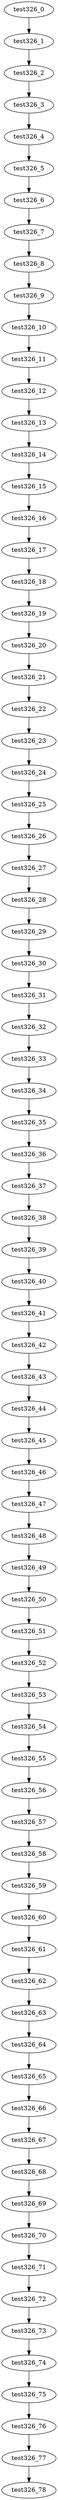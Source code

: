 digraph G {
test326_0->test326_1;
test326_1->test326_2;
test326_2->test326_3;
test326_3->test326_4;
test326_4->test326_5;
test326_5->test326_6;
test326_6->test326_7;
test326_7->test326_8;
test326_8->test326_9;
test326_9->test326_10;
test326_10->test326_11;
test326_11->test326_12;
test326_12->test326_13;
test326_13->test326_14;
test326_14->test326_15;
test326_15->test326_16;
test326_16->test326_17;
test326_17->test326_18;
test326_18->test326_19;
test326_19->test326_20;
test326_20->test326_21;
test326_21->test326_22;
test326_22->test326_23;
test326_23->test326_24;
test326_24->test326_25;
test326_25->test326_26;
test326_26->test326_27;
test326_27->test326_28;
test326_28->test326_29;
test326_29->test326_30;
test326_30->test326_31;
test326_31->test326_32;
test326_32->test326_33;
test326_33->test326_34;
test326_34->test326_35;
test326_35->test326_36;
test326_36->test326_37;
test326_37->test326_38;
test326_38->test326_39;
test326_39->test326_40;
test326_40->test326_41;
test326_41->test326_42;
test326_42->test326_43;
test326_43->test326_44;
test326_44->test326_45;
test326_45->test326_46;
test326_46->test326_47;
test326_47->test326_48;
test326_48->test326_49;
test326_49->test326_50;
test326_50->test326_51;
test326_51->test326_52;
test326_52->test326_53;
test326_53->test326_54;
test326_54->test326_55;
test326_55->test326_56;
test326_56->test326_57;
test326_57->test326_58;
test326_58->test326_59;
test326_59->test326_60;
test326_60->test326_61;
test326_61->test326_62;
test326_62->test326_63;
test326_63->test326_64;
test326_64->test326_65;
test326_65->test326_66;
test326_66->test326_67;
test326_67->test326_68;
test326_68->test326_69;
test326_69->test326_70;
test326_70->test326_71;
test326_71->test326_72;
test326_72->test326_73;
test326_73->test326_74;
test326_74->test326_75;
test326_75->test326_76;
test326_76->test326_77;
test326_77->test326_78;

}
